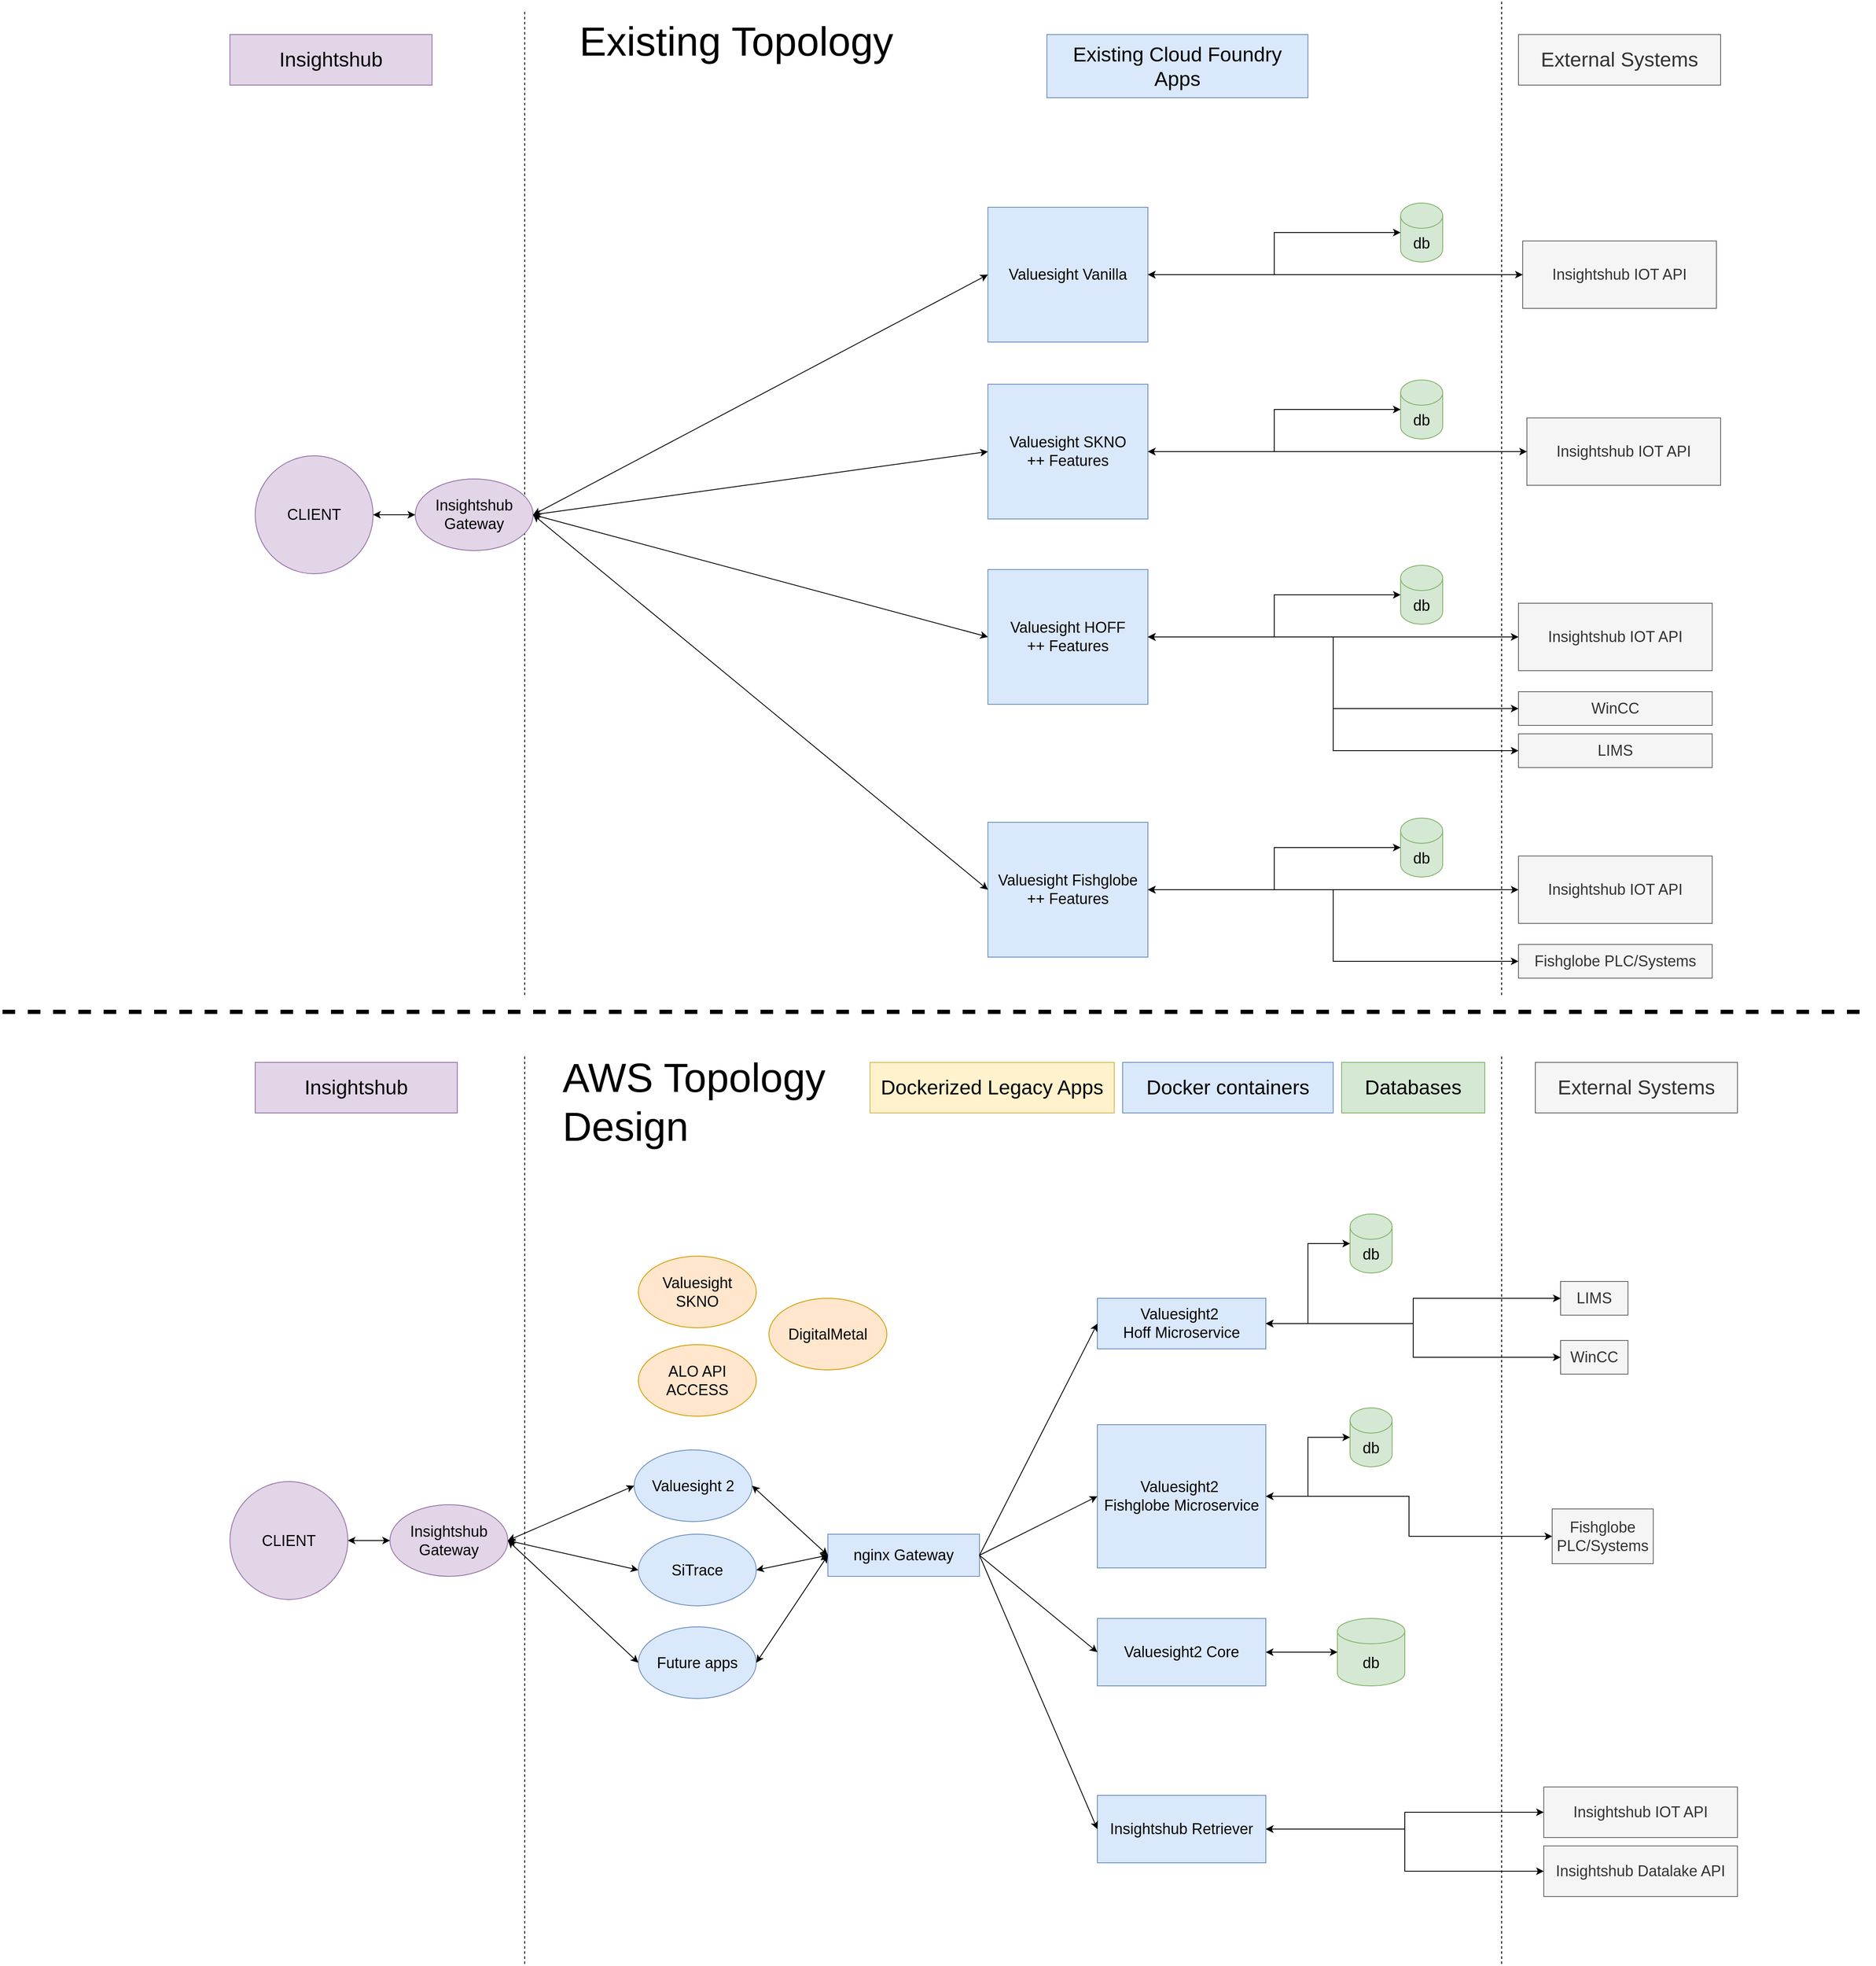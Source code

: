 <mxfile version="23.1.5" type="github">
  <diagram name="Page-1" id="oQFh9Y8Ddqjf_UyFeO39">
    <mxGraphModel dx="5519" dy="3997" grid="1" gridSize="10" guides="1" tooltips="1" connect="1" arrows="1" fold="1" page="1" pageScale="1" pageWidth="850" pageHeight="1100" math="0" shadow="0">
      <root>
        <mxCell id="0" />
        <mxCell id="1" parent="0" />
        <mxCell id="OKZUvpxN-tnt4X86LzCM-2" value="&lt;br&gt;&lt;font style=&quot;font-size: 18px;&quot;&gt;Insightshub IOT API&lt;/font&gt;&lt;div&gt;&lt;br/&gt;&lt;/div&gt;" style="rounded=0;whiteSpace=wrap;html=1;fillColor=#f5f5f5;fontColor=#333333;strokeColor=#666666;" parent="1" vertex="1">
          <mxGeometry x="-690" y="880" width="230" height="60" as="geometry" />
        </mxCell>
        <mxCell id="OKZUvpxN-tnt4X86LzCM-3" value="&lt;br&gt;&lt;font style=&quot;font-size: 18px;&quot;&gt;Insightshub Retriever&lt;/font&gt;&lt;div&gt;&lt;br/&gt;&lt;/div&gt;" style="rounded=0;whiteSpace=wrap;html=1;fillColor=#dae8fc;strokeColor=#6c8ebf;" parent="1" vertex="1">
          <mxGeometry x="-1220" y="890" width="200" height="80" as="geometry" />
        </mxCell>
        <mxCell id="OKZUvpxN-tnt4X86LzCM-7" value="&lt;font style=&quot;font-size: 18px;&quot;&gt;Valuesight2 Core&lt;br&gt;&lt;/font&gt;" style="rounded=0;whiteSpace=wrap;html=1;fillColor=#dae8fc;strokeColor=#6c8ebf;" parent="1" vertex="1">
          <mxGeometry x="-1220" y="680" width="200" height="80" as="geometry" />
        </mxCell>
        <mxCell id="OKZUvpxN-tnt4X86LzCM-9" value="&lt;div&gt;&lt;font style=&quot;font-size: 18px;&quot;&gt;Valuesight2&amp;nbsp;&lt;/font&gt;&lt;/div&gt;&lt;div&gt;&lt;font style=&quot;font-size: 18px;&quot;&gt;Hoff Microservice&lt;/font&gt;&lt;/div&gt;" style="rounded=0;whiteSpace=wrap;html=1;fillColor=#dae8fc;strokeColor=#6c8ebf;" parent="1" vertex="1">
          <mxGeometry x="-1220" y="300" width="200" height="60" as="geometry" />
        </mxCell>
        <mxCell id="OKZUvpxN-tnt4X86LzCM-11" value="&lt;div&gt;&lt;font style=&quot;font-size: 18px;&quot;&gt;Valuesight 2&lt;/font&gt;&lt;/div&gt;" style="ellipse;whiteSpace=wrap;html=1;fillColor=#dae8fc;strokeColor=#6c8ebf;" parent="1" vertex="1">
          <mxGeometry x="-1770" y="480" width="140" height="85" as="geometry" />
        </mxCell>
        <mxCell id="OKZUvpxN-tnt4X86LzCM-12" value="&lt;div&gt;&lt;font style=&quot;font-size: 18px;&quot;&gt;Valuesight2&amp;nbsp;&lt;/font&gt;&lt;/div&gt;&lt;div&gt;&lt;font style=&quot;font-size: 18px;&quot;&gt;Fishglobe Microservice&lt;br&gt;&lt;/font&gt;&lt;/div&gt;" style="rounded=0;whiteSpace=wrap;html=1;fillColor=#dae8fc;strokeColor=#6c8ebf;" parent="1" vertex="1">
          <mxGeometry x="-1220" y="450" width="200" height="170" as="geometry" />
        </mxCell>
        <mxCell id="OKZUvpxN-tnt4X86LzCM-14" value="&lt;font style=&quot;font-size: 18px;&quot;&gt;db&lt;/font&gt;" style="shape=cylinder3;whiteSpace=wrap;html=1;boundedLbl=1;backgroundOutline=1;size=15;fillColor=#d5e8d4;strokeColor=#82b366;" parent="1" vertex="1">
          <mxGeometry x="-920" y="200" width="50" height="70" as="geometry" />
        </mxCell>
        <mxCell id="OKZUvpxN-tnt4X86LzCM-17" value="&lt;font style=&quot;font-size: 18px;&quot;&gt;WinCC&lt;/font&gt;" style="rounded=0;whiteSpace=wrap;html=1;fillColor=#f5f5f5;fontColor=#333333;strokeColor=#666666;" parent="1" vertex="1">
          <mxGeometry x="-670" y="350" width="80" height="40" as="geometry" />
        </mxCell>
        <mxCell id="OKZUvpxN-tnt4X86LzCM-18" value="&lt;font style=&quot;font-size: 18px;&quot;&gt;nginx Gateway&lt;/font&gt;" style="rounded=0;whiteSpace=wrap;html=1;fillColor=#dae8fc;strokeColor=#6c8ebf;" parent="1" vertex="1">
          <mxGeometry x="-1540" y="580" width="180" height="50" as="geometry" />
        </mxCell>
        <mxCell id="OKZUvpxN-tnt4X86LzCM-20" value="&lt;font style=&quot;font-size: 18px;&quot;&gt;LIMS&lt;/font&gt;" style="rounded=0;whiteSpace=wrap;html=1;fillColor=#f5f5f5;fontColor=#333333;strokeColor=#666666;" parent="1" vertex="1">
          <mxGeometry x="-670" y="280" width="80" height="40" as="geometry" />
        </mxCell>
        <mxCell id="OKZUvpxN-tnt4X86LzCM-21" value="" style="endArrow=classic;startArrow=classic;html=1;rounded=0;exitX=1;exitY=0.5;exitDx=0;exitDy=0;entryX=0;entryY=0.5;entryDx=0;entryDy=0;entryPerimeter=0;edgeStyle=orthogonalEdgeStyle;" parent="1" source="OKZUvpxN-tnt4X86LzCM-9" target="OKZUvpxN-tnt4X86LzCM-14" edge="1">
          <mxGeometry width="50" height="50" relative="1" as="geometry">
            <mxPoint x="-890" y="395" as="sourcePoint" />
            <mxPoint x="-840" y="345" as="targetPoint" />
          </mxGeometry>
        </mxCell>
        <mxCell id="OKZUvpxN-tnt4X86LzCM-22" value="" style="endArrow=classic;startArrow=classic;html=1;rounded=0;exitX=1;exitY=0.5;exitDx=0;exitDy=0;entryX=0;entryY=0.5;entryDx=0;entryDy=0;edgeStyle=orthogonalEdgeStyle;" parent="1" source="OKZUvpxN-tnt4X86LzCM-9" target="OKZUvpxN-tnt4X86LzCM-20" edge="1">
          <mxGeometry width="50" height="50" relative="1" as="geometry">
            <mxPoint x="-1010" y="340" as="sourcePoint" />
            <mxPoint x="-840" y="275" as="targetPoint" />
          </mxGeometry>
        </mxCell>
        <mxCell id="OKZUvpxN-tnt4X86LzCM-23" value="" style="endArrow=classic;startArrow=classic;html=1;rounded=0;exitX=1;exitY=0.5;exitDx=0;exitDy=0;entryX=0;entryY=0.5;entryDx=0;entryDy=0;edgeStyle=orthogonalEdgeStyle;" parent="1" source="OKZUvpxN-tnt4X86LzCM-9" target="OKZUvpxN-tnt4X86LzCM-17" edge="1">
          <mxGeometry width="50" height="50" relative="1" as="geometry">
            <mxPoint x="-1010" y="340" as="sourcePoint" />
            <mxPoint x="-730" y="330" as="targetPoint" />
          </mxGeometry>
        </mxCell>
        <mxCell id="OKZUvpxN-tnt4X86LzCM-26" value="&lt;font style=&quot;font-size: 18px;&quot;&gt;db&lt;/font&gt;" style="shape=cylinder3;whiteSpace=wrap;html=1;boundedLbl=1;backgroundOutline=1;size=15;fillColor=#d5e8d4;strokeColor=#82b366;" parent="1" vertex="1">
          <mxGeometry x="-920" y="430" width="50" height="70" as="geometry" />
        </mxCell>
        <mxCell id="OKZUvpxN-tnt4X86LzCM-27" value="" style="endArrow=classic;startArrow=classic;html=1;rounded=0;entryX=0;entryY=0.5;entryDx=0;entryDy=0;entryPerimeter=0;edgeStyle=orthogonalEdgeStyle;exitX=1;exitY=0.5;exitDx=0;exitDy=0;" parent="1" source="OKZUvpxN-tnt4X86LzCM-12" target="OKZUvpxN-tnt4X86LzCM-26" edge="1">
          <mxGeometry width="50" height="50" relative="1" as="geometry">
            <mxPoint x="-1020" y="530" as="sourcePoint" />
            <mxPoint x="-840" y="555" as="targetPoint" />
          </mxGeometry>
        </mxCell>
        <mxCell id="OKZUvpxN-tnt4X86LzCM-28" value="&lt;font style=&quot;font-size: 18px;&quot;&gt;Fishglobe PLC/Systems&lt;br&gt;&lt;/font&gt;" style="rounded=0;whiteSpace=wrap;html=1;fillColor=#f5f5f5;fontColor=#333333;strokeColor=#666666;" parent="1" vertex="1">
          <mxGeometry x="-680" y="550" width="120" height="65" as="geometry" />
        </mxCell>
        <mxCell id="OKZUvpxN-tnt4X86LzCM-30" value="" style="endArrow=classic;startArrow=classic;html=1;rounded=0;exitX=1;exitY=0.5;exitDx=0;exitDy=0;entryX=0;entryY=0.5;entryDx=0;entryDy=0;edgeStyle=orthogonalEdgeStyle;" parent="1" source="OKZUvpxN-tnt4X86LzCM-12" target="OKZUvpxN-tnt4X86LzCM-28" edge="1">
          <mxGeometry width="50" height="50" relative="1" as="geometry">
            <mxPoint x="-1010" y="550" as="sourcePoint" />
            <mxPoint x="-850" y="505" as="targetPoint" />
          </mxGeometry>
        </mxCell>
        <mxCell id="OKZUvpxN-tnt4X86LzCM-31" value="&lt;font style=&quot;font-size: 18px;&quot;&gt;db&lt;/font&gt;" style="shape=cylinder3;whiteSpace=wrap;html=1;boundedLbl=1;backgroundOutline=1;size=15;fillColor=#d5e8d4;strokeColor=#82b366;" parent="1" vertex="1">
          <mxGeometry x="-935" y="680" width="80" height="80" as="geometry" />
        </mxCell>
        <mxCell id="OKZUvpxN-tnt4X86LzCM-35" value="" style="endArrow=classic;startArrow=classic;html=1;rounded=0;entryX=0;entryY=0.5;entryDx=0;entryDy=0;entryPerimeter=0;edgeStyle=orthogonalEdgeStyle;exitX=1;exitY=0.5;exitDx=0;exitDy=0;" parent="1" source="OKZUvpxN-tnt4X86LzCM-7" target="OKZUvpxN-tnt4X86LzCM-31" edge="1">
          <mxGeometry width="50" height="50" relative="1" as="geometry">
            <mxPoint x="-940" y="640" as="sourcePoint" />
            <mxPoint x="-780" y="600" as="targetPoint" />
          </mxGeometry>
        </mxCell>
        <mxCell id="OKZUvpxN-tnt4X86LzCM-36" value="" style="endArrow=classic;startArrow=classic;html=1;rounded=0;entryX=0;entryY=0.5;entryDx=0;entryDy=0;edgeStyle=orthogonalEdgeStyle;exitX=1;exitY=0.5;exitDx=0;exitDy=0;" parent="1" source="OKZUvpxN-tnt4X86LzCM-3" target="OKZUvpxN-tnt4X86LzCM-2" edge="1">
          <mxGeometry width="50" height="50" relative="1" as="geometry">
            <mxPoint x="-990" y="920" as="sourcePoint" />
            <mxPoint x="-910" y="920" as="targetPoint" />
          </mxGeometry>
        </mxCell>
        <mxCell id="OKZUvpxN-tnt4X86LzCM-37" value="" style="endArrow=classic;html=1;rounded=0;exitX=1;exitY=0.5;exitDx=0;exitDy=0;entryX=0;entryY=0.5;entryDx=0;entryDy=0;" parent="1" source="OKZUvpxN-tnt4X86LzCM-18" target="OKZUvpxN-tnt4X86LzCM-9" edge="1">
          <mxGeometry width="50" height="50" relative="1" as="geometry">
            <mxPoint x="-1400" y="650" as="sourcePoint" />
            <mxPoint x="-1350" y="600" as="targetPoint" />
          </mxGeometry>
        </mxCell>
        <mxCell id="OKZUvpxN-tnt4X86LzCM-38" value="" style="endArrow=classic;html=1;rounded=0;exitX=1;exitY=0.5;exitDx=0;exitDy=0;entryX=0;entryY=0.5;entryDx=0;entryDy=0;" parent="1" source="OKZUvpxN-tnt4X86LzCM-18" target="OKZUvpxN-tnt4X86LzCM-12" edge="1">
          <mxGeometry width="50" height="50" relative="1" as="geometry">
            <mxPoint x="-1470" y="740" as="sourcePoint" />
            <mxPoint x="-1210" y="340" as="targetPoint" />
          </mxGeometry>
        </mxCell>
        <mxCell id="OKZUvpxN-tnt4X86LzCM-39" value="" style="endArrow=classic;html=1;rounded=0;entryX=0;entryY=0.5;entryDx=0;entryDy=0;exitX=1;exitY=0.5;exitDx=0;exitDy=0;" parent="1" source="OKZUvpxN-tnt4X86LzCM-18" target="OKZUvpxN-tnt4X86LzCM-7" edge="1">
          <mxGeometry width="50" height="50" relative="1" as="geometry">
            <mxPoint x="-1480" y="730" as="sourcePoint" />
            <mxPoint x="-1210" y="545" as="targetPoint" />
          </mxGeometry>
        </mxCell>
        <mxCell id="OKZUvpxN-tnt4X86LzCM-40" value="" style="endArrow=classic;html=1;rounded=0;entryX=0;entryY=0.5;entryDx=0;entryDy=0;exitX=1;exitY=0.5;exitDx=0;exitDy=0;" parent="1" source="OKZUvpxN-tnt4X86LzCM-18" target="OKZUvpxN-tnt4X86LzCM-3" edge="1">
          <mxGeometry width="50" height="50" relative="1" as="geometry">
            <mxPoint x="-1490" y="705" as="sourcePoint" />
            <mxPoint x="-1210" y="730" as="targetPoint" />
          </mxGeometry>
        </mxCell>
        <mxCell id="OKZUvpxN-tnt4X86LzCM-43" value="&lt;div&gt;&lt;font style=&quot;font-size: 18px;&quot;&gt;Future apps&lt;br&gt;&lt;/font&gt;&lt;/div&gt;" style="ellipse;whiteSpace=wrap;html=1;fillColor=#dae8fc;strokeColor=#6c8ebf;" parent="1" vertex="1">
          <mxGeometry x="-1765" y="690" width="140" height="85" as="geometry" />
        </mxCell>
        <mxCell id="OKZUvpxN-tnt4X86LzCM-44" value="&lt;div&gt;&lt;font style=&quot;font-size: 18px;&quot;&gt;SiTrace&lt;/font&gt;&lt;/div&gt;" style="ellipse;whiteSpace=wrap;html=1;fillColor=#dae8fc;strokeColor=#6c8ebf;" parent="1" vertex="1">
          <mxGeometry x="-1765" y="580" width="140" height="85" as="geometry" />
        </mxCell>
        <mxCell id="OKZUvpxN-tnt4X86LzCM-45" value="" style="endArrow=classic;startArrow=classic;html=1;rounded=0;exitX=1;exitY=0.5;exitDx=0;exitDy=0;entryX=0;entryY=0.5;entryDx=0;entryDy=0;" parent="1" source="OKZUvpxN-tnt4X86LzCM-11" target="OKZUvpxN-tnt4X86LzCM-18" edge="1">
          <mxGeometry width="50" height="50" relative="1" as="geometry">
            <mxPoint x="-1710" y="460" as="sourcePoint" />
            <mxPoint x="-1660" y="410" as="targetPoint" />
          </mxGeometry>
        </mxCell>
        <mxCell id="OKZUvpxN-tnt4X86LzCM-46" value="" style="endArrow=classic;startArrow=classic;html=1;rounded=0;exitX=1;exitY=0.5;exitDx=0;exitDy=0;entryX=0;entryY=0.5;entryDx=0;entryDy=0;" parent="1" source="OKZUvpxN-tnt4X86LzCM-44" target="OKZUvpxN-tnt4X86LzCM-18" edge="1">
          <mxGeometry width="50" height="50" relative="1" as="geometry">
            <mxPoint x="-1770" y="533" as="sourcePoint" />
            <mxPoint x="-1670" y="615" as="targetPoint" />
          </mxGeometry>
        </mxCell>
        <mxCell id="OKZUvpxN-tnt4X86LzCM-47" value="" style="endArrow=classic;startArrow=classic;html=1;rounded=0;exitX=1;exitY=0.5;exitDx=0;exitDy=0;entryX=0;entryY=0.5;entryDx=0;entryDy=0;" parent="1" source="OKZUvpxN-tnt4X86LzCM-43" target="OKZUvpxN-tnt4X86LzCM-18" edge="1">
          <mxGeometry width="50" height="50" relative="1" as="geometry">
            <mxPoint x="-1770" y="643" as="sourcePoint" />
            <mxPoint x="-1670" y="615" as="targetPoint" />
          </mxGeometry>
        </mxCell>
        <mxCell id="OKZUvpxN-tnt4X86LzCM-48" value="&lt;div&gt;&lt;font style=&quot;font-size: 48px;&quot;&gt;AWS Topology&lt;/font&gt;&lt;/div&gt;&lt;div&gt;&lt;font style=&quot;font-size: 48px;&quot;&gt;Design&lt;br&gt;&lt;/font&gt;&lt;/div&gt;" style="text;html=1;spacing=5;spacingTop=-20;whiteSpace=wrap;overflow=hidden;rounded=0;" parent="1" vertex="1">
          <mxGeometry x="-1860" y="20" width="440" height="120" as="geometry" />
        </mxCell>
        <mxCell id="OKZUvpxN-tnt4X86LzCM-49" value="" style="endArrow=none;dashed=1;html=1;rounded=0;" parent="1" edge="1">
          <mxGeometry width="50" height="50" relative="1" as="geometry">
            <mxPoint x="-740" y="1090" as="sourcePoint" />
            <mxPoint x="-740" y="10" as="targetPoint" />
          </mxGeometry>
        </mxCell>
        <mxCell id="OKZUvpxN-tnt4X86LzCM-50" value="&lt;br&gt;&lt;font style=&quot;font-size: 18px;&quot;&gt;Insightshub Datalake API&lt;/font&gt;&lt;div&gt;&lt;br/&gt;&lt;/div&gt;" style="rounded=0;whiteSpace=wrap;html=1;fillColor=#f5f5f5;fontColor=#333333;strokeColor=#666666;" parent="1" vertex="1">
          <mxGeometry x="-690" y="950" width="230" height="60" as="geometry" />
        </mxCell>
        <mxCell id="OKZUvpxN-tnt4X86LzCM-52" value="" style="endArrow=classic;startArrow=classic;html=1;rounded=0;entryX=0;entryY=0.5;entryDx=0;entryDy=0;edgeStyle=orthogonalEdgeStyle;exitX=1;exitY=0.5;exitDx=0;exitDy=0;" parent="1" source="OKZUvpxN-tnt4X86LzCM-3" target="OKZUvpxN-tnt4X86LzCM-50" edge="1">
          <mxGeometry width="50" height="50" relative="1" as="geometry">
            <mxPoint x="-1010" y="940" as="sourcePoint" />
            <mxPoint x="-680" y="870" as="targetPoint" />
          </mxGeometry>
        </mxCell>
        <mxCell id="OKZUvpxN-tnt4X86LzCM-53" value="&lt;font style=&quot;font-size: 24px;&quot;&gt;Docker containers&lt;br&gt;&lt;/font&gt;" style="rounded=0;whiteSpace=wrap;html=1;fillColor=#dae8fc;strokeColor=#6c8ebf;" parent="1" vertex="1">
          <mxGeometry x="-1190" y="20" width="250" height="60" as="geometry" />
        </mxCell>
        <mxCell id="OKZUvpxN-tnt4X86LzCM-54" value="&lt;font style=&quot;font-size: 24px;&quot;&gt;Databases&lt;font&gt;&lt;br&gt;&lt;/font&gt;&lt;/font&gt;" style="rounded=0;whiteSpace=wrap;html=1;fillColor=#d5e8d4;strokeColor=#82b366;" parent="1" vertex="1">
          <mxGeometry x="-930" y="20" width="170" height="60" as="geometry" />
        </mxCell>
        <mxCell id="OKZUvpxN-tnt4X86LzCM-55" value="&lt;div&gt;&lt;font style=&quot;font-size: 18px;&quot;&gt;Valuesight SKNO&lt;/font&gt;&lt;br&gt;&lt;/div&gt;" style="ellipse;whiteSpace=wrap;html=1;fillColor=#ffe6cc;strokeColor=#d79b00;" parent="1" vertex="1">
          <mxGeometry x="-1765" y="250" width="140" height="85" as="geometry" />
        </mxCell>
        <mxCell id="OKZUvpxN-tnt4X86LzCM-56" value="&lt;div&gt;&lt;font style=&quot;font-size: 18px;&quot;&gt;ALO API ACCESS &lt;/font&gt;&lt;br&gt;&lt;/div&gt;" style="ellipse;whiteSpace=wrap;html=1;fillColor=#ffe6cc;strokeColor=#d79b00;" parent="1" vertex="1">
          <mxGeometry x="-1765" y="355" width="140" height="85" as="geometry" />
        </mxCell>
        <mxCell id="OKZUvpxN-tnt4X86LzCM-57" value="&lt;font style=&quot;font-size: 24px;&quot;&gt;Dockerized Legacy Apps&lt;font&gt;&lt;br&gt;&lt;/font&gt;&lt;/font&gt;" style="rounded=0;whiteSpace=wrap;html=1;fillColor=#fff2cc;strokeColor=#d6b656;" parent="1" vertex="1">
          <mxGeometry x="-1490" y="20" width="290" height="60" as="geometry" />
        </mxCell>
        <mxCell id="OKZUvpxN-tnt4X86LzCM-58" value="&lt;font style=&quot;font-size: 24px;&quot;&gt;External Systems&lt;br&gt;&lt;/font&gt;" style="rounded=0;whiteSpace=wrap;html=1;fillColor=#f5f5f5;strokeColor=#666666;fontColor=#333333;" parent="1" vertex="1">
          <mxGeometry x="-700" y="20" width="240" height="60" as="geometry" />
        </mxCell>
        <mxCell id="OKZUvpxN-tnt4X86LzCM-59" value="" style="endArrow=none;dashed=1;html=1;rounded=0;" parent="1" edge="1">
          <mxGeometry width="50" height="50" relative="1" as="geometry">
            <mxPoint x="-1900" y="1090" as="sourcePoint" />
            <mxPoint x="-1900" y="10" as="targetPoint" />
          </mxGeometry>
        </mxCell>
        <mxCell id="OKZUvpxN-tnt4X86LzCM-60" value="&lt;div&gt;&lt;font style=&quot;font-size: 18px;&quot;&gt;Insightshub Gateway&lt;/font&gt;&lt;br&gt;&lt;/div&gt;" style="ellipse;whiteSpace=wrap;html=1;fillColor=#e1d5e7;strokeColor=#9673a6;" parent="1" vertex="1">
          <mxGeometry x="-2060" y="545" width="140" height="85" as="geometry" />
        </mxCell>
        <mxCell id="OKZUvpxN-tnt4X86LzCM-63" value="&lt;font style=&quot;font-size: 18px;&quot;&gt;CLIENT&lt;/font&gt;" style="ellipse;whiteSpace=wrap;html=1;aspect=fixed;fillColor=#e1d5e7;strokeColor=#9673a6;" parent="1" vertex="1">
          <mxGeometry x="-2250" y="517.5" width="140" height="140" as="geometry" />
        </mxCell>
        <mxCell id="OKZUvpxN-tnt4X86LzCM-64" value="&lt;font style=&quot;font-size: 24px;&quot;&gt;Insightshub&lt;font&gt;&lt;br&gt;&lt;/font&gt;&lt;/font&gt;" style="rounded=0;whiteSpace=wrap;html=1;fillColor=#e1d5e7;strokeColor=#9673a6;" parent="1" vertex="1">
          <mxGeometry x="-2220" y="20" width="240" height="60" as="geometry" />
        </mxCell>
        <mxCell id="OKZUvpxN-tnt4X86LzCM-69" value="&lt;div&gt;&lt;font style=&quot;font-size: 18px;&quot;&gt;DigitalMetal&lt;/font&gt;&lt;br&gt;&lt;/div&gt;" style="ellipse;whiteSpace=wrap;html=1;fillColor=#ffe6cc;strokeColor=#d79b00;" parent="1" vertex="1">
          <mxGeometry x="-1610" y="300" width="140" height="85" as="geometry" />
        </mxCell>
        <mxCell id="Epmgn_ViTjzAEFt2jfrE-1" value="&lt;div&gt;&lt;font style=&quot;font-size: 48px;&quot;&gt;Existing Topology&lt;br&gt;&lt;/font&gt;&lt;/div&gt;" style="text;html=1;spacing=5;spacingTop=-20;whiteSpace=wrap;overflow=hidden;rounded=0;" vertex="1" parent="1">
          <mxGeometry x="-1840" y="-1210" width="440" height="120" as="geometry" />
        </mxCell>
        <mxCell id="Epmgn_ViTjzAEFt2jfrE-2" value="" style="endArrow=none;dashed=1;html=1;rounded=0;strokeWidth=5;" edge="1" parent="1">
          <mxGeometry width="50" height="50" relative="1" as="geometry">
            <mxPoint x="-2520" y="-40" as="sourcePoint" />
            <mxPoint x="-300" y="-40" as="targetPoint" />
          </mxGeometry>
        </mxCell>
        <mxCell id="Epmgn_ViTjzAEFt2jfrE-3" value="&lt;div&gt;&lt;font style=&quot;font-size: 18px;&quot;&gt;Valuesight Vanilla&lt;br&gt;&lt;/font&gt;&lt;/div&gt;" style="rounded=0;whiteSpace=wrap;html=1;fillColor=#dae8fc;strokeColor=#6c8ebf;" vertex="1" parent="1">
          <mxGeometry x="-1350" y="-995" width="190" height="160" as="geometry" />
        </mxCell>
        <mxCell id="Epmgn_ViTjzAEFt2jfrE-4" value="&lt;font style=&quot;font-size: 18px;&quot;&gt;db&lt;/font&gt;" style="shape=cylinder3;whiteSpace=wrap;html=1;boundedLbl=1;backgroundOutline=1;size=15;fillColor=#d5e8d4;strokeColor=#82b366;" vertex="1" parent="1">
          <mxGeometry x="-860" y="-1000" width="50" height="70" as="geometry" />
        </mxCell>
        <mxCell id="Epmgn_ViTjzAEFt2jfrE-5" value="&lt;br&gt;&lt;font style=&quot;font-size: 18px;&quot;&gt;Insightshub IOT API&lt;/font&gt;&lt;div&gt;&lt;br/&gt;&lt;/div&gt;" style="rounded=0;whiteSpace=wrap;html=1;fillColor=#f5f5f5;fontColor=#333333;strokeColor=#666666;" vertex="1" parent="1">
          <mxGeometry x="-715" y="-955" width="230" height="80" as="geometry" />
        </mxCell>
        <mxCell id="Epmgn_ViTjzAEFt2jfrE-6" value="" style="endArrow=none;dashed=1;html=1;rounded=0;" edge="1" parent="1">
          <mxGeometry width="50" height="50" relative="1" as="geometry">
            <mxPoint x="-740" y="-60" as="sourcePoint" />
            <mxPoint x="-740" y="-1240" as="targetPoint" />
          </mxGeometry>
        </mxCell>
        <mxCell id="Epmgn_ViTjzAEFt2jfrE-7" value="&lt;font style=&quot;font-size: 24px;&quot;&gt;External Systems&lt;br&gt;&lt;/font&gt;" style="rounded=0;whiteSpace=wrap;html=1;fillColor=#f5f5f5;strokeColor=#666666;fontColor=#333333;" vertex="1" parent="1">
          <mxGeometry x="-720" y="-1200" width="240" height="60" as="geometry" />
        </mxCell>
        <mxCell id="Epmgn_ViTjzAEFt2jfrE-8" value="" style="endArrow=classic;startArrow=classic;html=1;rounded=0;entryX=0;entryY=0.5;entryDx=0;entryDy=0;entryPerimeter=0;exitX=1;exitY=0.5;exitDx=0;exitDy=0;edgeStyle=orthogonalEdgeStyle;" edge="1" parent="1" source="Epmgn_ViTjzAEFt2jfrE-3" target="Epmgn_ViTjzAEFt2jfrE-4">
          <mxGeometry width="50" height="50" relative="1" as="geometry">
            <mxPoint x="-1260" y="-650" as="sourcePoint" />
            <mxPoint x="-1210" y="-700" as="targetPoint" />
          </mxGeometry>
        </mxCell>
        <mxCell id="Epmgn_ViTjzAEFt2jfrE-9" value="" style="endArrow=classic;startArrow=classic;html=1;rounded=0;entryX=0;entryY=0.5;entryDx=0;entryDy=0;exitX=1;exitY=0.5;exitDx=0;exitDy=0;edgeStyle=orthogonalEdgeStyle;" edge="1" parent="1" source="Epmgn_ViTjzAEFt2jfrE-3" target="Epmgn_ViTjzAEFt2jfrE-5">
          <mxGeometry width="50" height="50" relative="1" as="geometry">
            <mxPoint x="-960" y="-900" as="sourcePoint" />
            <mxPoint x="-850" y="-955" as="targetPoint" />
          </mxGeometry>
        </mxCell>
        <mxCell id="Epmgn_ViTjzAEFt2jfrE-10" value="&lt;div&gt;&lt;font style=&quot;font-size: 18px;&quot;&gt;Valuesight SKNO&lt;/font&gt;&lt;/div&gt;&lt;div&gt;&lt;font style=&quot;font-size: 18px;&quot;&gt;++ Features&lt;br&gt;&lt;/font&gt;&lt;/div&gt;" style="rounded=0;whiteSpace=wrap;html=1;fillColor=#dae8fc;strokeColor=#6c8ebf;" vertex="1" parent="1">
          <mxGeometry x="-1350" y="-785" width="190" height="160" as="geometry" />
        </mxCell>
        <mxCell id="Epmgn_ViTjzAEFt2jfrE-11" value="&lt;font style=&quot;font-size: 18px;&quot;&gt;db&lt;/font&gt;" style="shape=cylinder3;whiteSpace=wrap;html=1;boundedLbl=1;backgroundOutline=1;size=15;fillColor=#d5e8d4;strokeColor=#82b366;" vertex="1" parent="1">
          <mxGeometry x="-860" y="-790" width="50" height="70" as="geometry" />
        </mxCell>
        <mxCell id="Epmgn_ViTjzAEFt2jfrE-12" value="&lt;br&gt;&lt;font style=&quot;font-size: 18px;&quot;&gt;Insightshub IOT API&lt;/font&gt;&lt;div&gt;&lt;br/&gt;&lt;/div&gt;" style="rounded=0;whiteSpace=wrap;html=1;fillColor=#f5f5f5;fontColor=#333333;strokeColor=#666666;" vertex="1" parent="1">
          <mxGeometry x="-710" y="-745" width="230" height="80" as="geometry" />
        </mxCell>
        <mxCell id="Epmgn_ViTjzAEFt2jfrE-13" value="" style="endArrow=classic;startArrow=classic;html=1;rounded=0;entryX=0;entryY=0.5;entryDx=0;entryDy=0;entryPerimeter=0;exitX=1;exitY=0.5;exitDx=0;exitDy=0;edgeStyle=orthogonalEdgeStyle;" edge="1" parent="1" source="Epmgn_ViTjzAEFt2jfrE-10" target="Epmgn_ViTjzAEFt2jfrE-11">
          <mxGeometry width="50" height="50" relative="1" as="geometry">
            <mxPoint x="-1260" y="-440" as="sourcePoint" />
            <mxPoint x="-1210" y="-490" as="targetPoint" />
          </mxGeometry>
        </mxCell>
        <mxCell id="Epmgn_ViTjzAEFt2jfrE-14" value="" style="endArrow=classic;startArrow=classic;html=1;rounded=0;entryX=0;entryY=0.5;entryDx=0;entryDy=0;exitX=1;exitY=0.5;exitDx=0;exitDy=0;edgeStyle=orthogonalEdgeStyle;" edge="1" parent="1" source="Epmgn_ViTjzAEFt2jfrE-10" target="Epmgn_ViTjzAEFt2jfrE-12">
          <mxGeometry width="50" height="50" relative="1" as="geometry">
            <mxPoint x="-960" y="-690" as="sourcePoint" />
            <mxPoint x="-850" y="-745" as="targetPoint" />
          </mxGeometry>
        </mxCell>
        <mxCell id="Epmgn_ViTjzAEFt2jfrE-15" value="&lt;div&gt;&lt;font style=&quot;font-size: 18px;&quot;&gt;Valuesight HOFF&lt;/font&gt;&lt;/div&gt;&lt;div&gt;&lt;font style=&quot;font-size: 18px;&quot;&gt;++ Features&lt;br&gt;&lt;/font&gt;&lt;/div&gt;" style="rounded=0;whiteSpace=wrap;html=1;fillColor=#dae8fc;strokeColor=#6c8ebf;" vertex="1" parent="1">
          <mxGeometry x="-1350" y="-565" width="190" height="160" as="geometry" />
        </mxCell>
        <mxCell id="Epmgn_ViTjzAEFt2jfrE-16" value="&lt;font style=&quot;font-size: 18px;&quot;&gt;db&lt;/font&gt;" style="shape=cylinder3;whiteSpace=wrap;html=1;boundedLbl=1;backgroundOutline=1;size=15;fillColor=#d5e8d4;strokeColor=#82b366;" vertex="1" parent="1">
          <mxGeometry x="-860" y="-570" width="50" height="70" as="geometry" />
        </mxCell>
        <mxCell id="Epmgn_ViTjzAEFt2jfrE-17" value="&lt;br&gt;&lt;font style=&quot;font-size: 18px;&quot;&gt;Insightshub IOT API&lt;/font&gt;&lt;div&gt;&lt;br/&gt;&lt;/div&gt;" style="rounded=0;whiteSpace=wrap;html=1;fillColor=#f5f5f5;fontColor=#333333;strokeColor=#666666;" vertex="1" parent="1">
          <mxGeometry x="-720" y="-525" width="230" height="80" as="geometry" />
        </mxCell>
        <mxCell id="Epmgn_ViTjzAEFt2jfrE-18" value="" style="endArrow=classic;startArrow=classic;html=1;rounded=0;entryX=0;entryY=0.5;entryDx=0;entryDy=0;entryPerimeter=0;exitX=1;exitY=0.5;exitDx=0;exitDy=0;edgeStyle=orthogonalEdgeStyle;" edge="1" parent="1" source="Epmgn_ViTjzAEFt2jfrE-15" target="Epmgn_ViTjzAEFt2jfrE-16">
          <mxGeometry width="50" height="50" relative="1" as="geometry">
            <mxPoint x="-1260" y="-220" as="sourcePoint" />
            <mxPoint x="-1210" y="-270" as="targetPoint" />
          </mxGeometry>
        </mxCell>
        <mxCell id="Epmgn_ViTjzAEFt2jfrE-19" value="" style="endArrow=classic;startArrow=classic;html=1;rounded=0;entryX=0;entryY=0.5;entryDx=0;entryDy=0;exitX=1;exitY=0.5;exitDx=0;exitDy=0;edgeStyle=orthogonalEdgeStyle;" edge="1" parent="1" source="Epmgn_ViTjzAEFt2jfrE-15" target="Epmgn_ViTjzAEFt2jfrE-17">
          <mxGeometry width="50" height="50" relative="1" as="geometry">
            <mxPoint x="-960" y="-470" as="sourcePoint" />
            <mxPoint x="-850" y="-525" as="targetPoint" />
          </mxGeometry>
        </mxCell>
        <mxCell id="Epmgn_ViTjzAEFt2jfrE-20" value="&lt;br&gt;&lt;font style=&quot;font-size: 18px;&quot;&gt;WinCC&lt;br&gt;&lt;/font&gt;&lt;div&gt;&lt;br&gt;&lt;/div&gt;" style="rounded=0;whiteSpace=wrap;html=1;fillColor=#f5f5f5;fontColor=#333333;strokeColor=#666666;" vertex="1" parent="1">
          <mxGeometry x="-720" y="-420" width="230" height="40" as="geometry" />
        </mxCell>
        <mxCell id="Epmgn_ViTjzAEFt2jfrE-21" value="&lt;br&gt;&lt;font style=&quot;font-size: 18px;&quot;&gt;LIMS&lt;br&gt;&lt;/font&gt;&lt;div&gt;&lt;br&gt;&lt;/div&gt;" style="rounded=0;whiteSpace=wrap;html=1;fillColor=#f5f5f5;fontColor=#333333;strokeColor=#666666;" vertex="1" parent="1">
          <mxGeometry x="-720" y="-370" width="230" height="40" as="geometry" />
        </mxCell>
        <mxCell id="Epmgn_ViTjzAEFt2jfrE-22" value="" style="endArrow=classic;startArrow=classic;html=1;rounded=0;entryX=0;entryY=0.5;entryDx=0;entryDy=0;exitX=1;exitY=0.5;exitDx=0;exitDy=0;edgeStyle=orthogonalEdgeStyle;" edge="1" parent="1" source="Epmgn_ViTjzAEFt2jfrE-15" target="Epmgn_ViTjzAEFt2jfrE-20">
          <mxGeometry width="50" height="50" relative="1" as="geometry">
            <mxPoint x="-960" y="-470" as="sourcePoint" />
            <mxPoint x="-710" y="-469" as="targetPoint" />
          </mxGeometry>
        </mxCell>
        <mxCell id="Epmgn_ViTjzAEFt2jfrE-23" value="" style="endArrow=classic;startArrow=classic;html=1;rounded=0;entryX=0;entryY=0.5;entryDx=0;entryDy=0;exitX=1;exitY=0.5;exitDx=0;exitDy=0;edgeStyle=orthogonalEdgeStyle;" edge="1" parent="1" source="Epmgn_ViTjzAEFt2jfrE-15" target="Epmgn_ViTjzAEFt2jfrE-21">
          <mxGeometry width="50" height="50" relative="1" as="geometry">
            <mxPoint x="-960" y="-470" as="sourcePoint" />
            <mxPoint x="-710" y="-390" as="targetPoint" />
          </mxGeometry>
        </mxCell>
        <mxCell id="Epmgn_ViTjzAEFt2jfrE-24" value="&lt;div&gt;&lt;font style=&quot;font-size: 18px;&quot;&gt;Valuesight Fishglobe&lt;/font&gt;&lt;/div&gt;&lt;div&gt;&lt;font style=&quot;font-size: 18px;&quot;&gt;++ Features&lt;br&gt;&lt;/font&gt;&lt;/div&gt;" style="rounded=0;whiteSpace=wrap;html=1;fillColor=#dae8fc;strokeColor=#6c8ebf;" vertex="1" parent="1">
          <mxGeometry x="-1350" y="-265" width="190" height="160" as="geometry" />
        </mxCell>
        <mxCell id="Epmgn_ViTjzAEFt2jfrE-25" value="&lt;font style=&quot;font-size: 18px;&quot;&gt;db&lt;/font&gt;" style="shape=cylinder3;whiteSpace=wrap;html=1;boundedLbl=1;backgroundOutline=1;size=15;fillColor=#d5e8d4;strokeColor=#82b366;" vertex="1" parent="1">
          <mxGeometry x="-860" y="-270" width="50" height="70" as="geometry" />
        </mxCell>
        <mxCell id="Epmgn_ViTjzAEFt2jfrE-26" value="&lt;br&gt;&lt;font style=&quot;font-size: 18px;&quot;&gt;Insightshub IOT API&lt;/font&gt;&lt;div&gt;&lt;br/&gt;&lt;/div&gt;" style="rounded=0;whiteSpace=wrap;html=1;fillColor=#f5f5f5;fontColor=#333333;strokeColor=#666666;" vertex="1" parent="1">
          <mxGeometry x="-720" y="-225" width="230" height="80" as="geometry" />
        </mxCell>
        <mxCell id="Epmgn_ViTjzAEFt2jfrE-27" value="" style="endArrow=classic;startArrow=classic;html=1;rounded=0;entryX=0;entryY=0.5;entryDx=0;entryDy=0;entryPerimeter=0;exitX=1;exitY=0.5;exitDx=0;exitDy=0;edgeStyle=orthogonalEdgeStyle;" edge="1" parent="1" source="Epmgn_ViTjzAEFt2jfrE-24" target="Epmgn_ViTjzAEFt2jfrE-25">
          <mxGeometry width="50" height="50" relative="1" as="geometry">
            <mxPoint x="-1260" y="80" as="sourcePoint" />
            <mxPoint x="-1210" y="30" as="targetPoint" />
          </mxGeometry>
        </mxCell>
        <mxCell id="Epmgn_ViTjzAEFt2jfrE-28" value="" style="endArrow=classic;startArrow=classic;html=1;rounded=0;entryX=0;entryY=0.5;entryDx=0;entryDy=0;exitX=1;exitY=0.5;exitDx=0;exitDy=0;edgeStyle=orthogonalEdgeStyle;" edge="1" parent="1" source="Epmgn_ViTjzAEFt2jfrE-24" target="Epmgn_ViTjzAEFt2jfrE-26">
          <mxGeometry width="50" height="50" relative="1" as="geometry">
            <mxPoint x="-960" y="-170" as="sourcePoint" />
            <mxPoint x="-850" y="-225" as="targetPoint" />
          </mxGeometry>
        </mxCell>
        <mxCell id="Epmgn_ViTjzAEFt2jfrE-29" value="&lt;br&gt;&lt;font style=&quot;font-size: 18px;&quot;&gt;Fishglobe PLC/Systems&lt;br&gt;&lt;/font&gt;&lt;div&gt;&lt;br&gt;&lt;/div&gt;" style="rounded=0;whiteSpace=wrap;html=1;fillColor=#f5f5f5;fontColor=#333333;strokeColor=#666666;" vertex="1" parent="1">
          <mxGeometry x="-720" y="-120" width="230" height="40" as="geometry" />
        </mxCell>
        <mxCell id="Epmgn_ViTjzAEFt2jfrE-31" value="" style="endArrow=classic;startArrow=classic;html=1;rounded=0;entryX=0;entryY=0.5;entryDx=0;entryDy=0;exitX=1;exitY=0.5;exitDx=0;exitDy=0;edgeStyle=orthogonalEdgeStyle;" edge="1" parent="1" source="Epmgn_ViTjzAEFt2jfrE-24" target="Epmgn_ViTjzAEFt2jfrE-29">
          <mxGeometry width="50" height="50" relative="1" as="geometry">
            <mxPoint x="-960" y="-170" as="sourcePoint" />
            <mxPoint x="-710" y="-169" as="targetPoint" />
          </mxGeometry>
        </mxCell>
        <mxCell id="Epmgn_ViTjzAEFt2jfrE-35" value="&lt;font style=&quot;font-size: 24px;&quot;&gt;Insightshub&lt;font&gt;&lt;br&gt;&lt;/font&gt;&lt;/font&gt;" style="rounded=0;whiteSpace=wrap;html=1;fillColor=#e1d5e7;strokeColor=#9673a6;" vertex="1" parent="1">
          <mxGeometry x="-2250" y="-1200" width="240" height="60" as="geometry" />
        </mxCell>
        <mxCell id="Epmgn_ViTjzAEFt2jfrE-36" value="" style="endArrow=none;dashed=1;html=1;rounded=0;" edge="1" parent="1">
          <mxGeometry width="50" height="50" relative="1" as="geometry">
            <mxPoint x="-1900" y="-60" as="sourcePoint" />
            <mxPoint x="-1900" y="-1230" as="targetPoint" />
          </mxGeometry>
        </mxCell>
        <mxCell id="Epmgn_ViTjzAEFt2jfrE-37" value="&lt;div&gt;&lt;font style=&quot;font-size: 24px;&quot;&gt;Existing Cloud Foundry Apps&lt;br&gt;&lt;/font&gt;&lt;/div&gt;" style="rounded=0;whiteSpace=wrap;html=1;fillColor=#dae8fc;strokeColor=#6c8ebf;" vertex="1" parent="1">
          <mxGeometry x="-1280" y="-1200" width="310" height="75" as="geometry" />
        </mxCell>
        <mxCell id="Epmgn_ViTjzAEFt2jfrE-38" value="" style="endArrow=classic;startArrow=classic;html=1;rounded=0;exitX=1;exitY=0.5;exitDx=0;exitDy=0;entryX=0;entryY=0.5;entryDx=0;entryDy=0;" edge="1" parent="1" source="OKZUvpxN-tnt4X86LzCM-60" target="OKZUvpxN-tnt4X86LzCM-11">
          <mxGeometry width="50" height="50" relative="1" as="geometry">
            <mxPoint x="-1910" y="590" as="sourcePoint" />
            <mxPoint x="-1820" y="672" as="targetPoint" />
          </mxGeometry>
        </mxCell>
        <mxCell id="Epmgn_ViTjzAEFt2jfrE-39" value="" style="endArrow=classic;startArrow=classic;html=1;rounded=0;exitX=1;exitY=0.5;exitDx=0;exitDy=0;entryX=0;entryY=0.5;entryDx=0;entryDy=0;" edge="1" parent="1" source="OKZUvpxN-tnt4X86LzCM-60" target="OKZUvpxN-tnt4X86LzCM-44">
          <mxGeometry width="50" height="50" relative="1" as="geometry">
            <mxPoint x="-1910" y="598" as="sourcePoint" />
            <mxPoint x="-1760" y="533" as="targetPoint" />
          </mxGeometry>
        </mxCell>
        <mxCell id="Epmgn_ViTjzAEFt2jfrE-40" value="" style="endArrow=classic;startArrow=classic;html=1;rounded=0;exitX=1;exitY=0.5;exitDx=0;exitDy=0;entryX=0;entryY=0.5;entryDx=0;entryDy=0;" edge="1" parent="1" source="OKZUvpxN-tnt4X86LzCM-60" target="OKZUvpxN-tnt4X86LzCM-43">
          <mxGeometry width="50" height="50" relative="1" as="geometry">
            <mxPoint x="-1900" y="608" as="sourcePoint" />
            <mxPoint x="-1750" y="543" as="targetPoint" />
          </mxGeometry>
        </mxCell>
        <mxCell id="Epmgn_ViTjzAEFt2jfrE-41" value="" style="endArrow=classic;startArrow=classic;html=1;rounded=0;exitX=1;exitY=0.5;exitDx=0;exitDy=0;entryX=0;entryY=0.5;entryDx=0;entryDy=0;" edge="1" parent="1" source="OKZUvpxN-tnt4X86LzCM-63" target="OKZUvpxN-tnt4X86LzCM-60">
          <mxGeometry width="50" height="50" relative="1" as="geometry">
            <mxPoint x="-1890" y="618" as="sourcePoint" />
            <mxPoint x="-1740" y="553" as="targetPoint" />
          </mxGeometry>
        </mxCell>
        <mxCell id="Epmgn_ViTjzAEFt2jfrE-42" value="&lt;div&gt;&lt;font style=&quot;font-size: 18px;&quot;&gt;Insightshub Gateway&lt;/font&gt;&lt;br&gt;&lt;/div&gt;" style="ellipse;whiteSpace=wrap;html=1;fillColor=#e1d5e7;strokeColor=#9673a6;" vertex="1" parent="1">
          <mxGeometry x="-2030" y="-672.5" width="140" height="85" as="geometry" />
        </mxCell>
        <mxCell id="Epmgn_ViTjzAEFt2jfrE-43" value="&lt;font style=&quot;font-size: 18px;&quot;&gt;CLIENT&lt;/font&gt;" style="ellipse;whiteSpace=wrap;html=1;aspect=fixed;fillColor=#e1d5e7;strokeColor=#9673a6;" vertex="1" parent="1">
          <mxGeometry x="-2220" y="-700" width="140" height="140" as="geometry" />
        </mxCell>
        <mxCell id="Epmgn_ViTjzAEFt2jfrE-44" value="" style="endArrow=classic;startArrow=classic;html=1;rounded=0;exitX=1;exitY=0.5;exitDx=0;exitDy=0;entryX=0;entryY=0.5;entryDx=0;entryDy=0;" edge="1" parent="1" source="Epmgn_ViTjzAEFt2jfrE-42" target="Epmgn_ViTjzAEFt2jfrE-3">
          <mxGeometry width="50" height="50" relative="1" as="geometry">
            <mxPoint x="-1880" y="-627.5" as="sourcePoint" />
            <mxPoint x="-1740" y="-694.5" as="targetPoint" />
          </mxGeometry>
        </mxCell>
        <mxCell id="Epmgn_ViTjzAEFt2jfrE-45" value="" style="endArrow=classic;startArrow=classic;html=1;rounded=0;exitX=1;exitY=0.5;exitDx=0;exitDy=0;entryX=0;entryY=0.5;entryDx=0;entryDy=0;" edge="1" parent="1" source="Epmgn_ViTjzAEFt2jfrE-42" target="Epmgn_ViTjzAEFt2jfrE-10">
          <mxGeometry width="50" height="50" relative="1" as="geometry">
            <mxPoint x="-1880" y="-619.5" as="sourcePoint" />
            <mxPoint x="-1735" y="-594.5" as="targetPoint" />
          </mxGeometry>
        </mxCell>
        <mxCell id="Epmgn_ViTjzAEFt2jfrE-46" value="" style="endArrow=classic;startArrow=classic;html=1;rounded=0;exitX=1;exitY=0.5;exitDx=0;exitDy=0;entryX=0;entryY=0.5;entryDx=0;entryDy=0;" edge="1" parent="1" source="Epmgn_ViTjzAEFt2jfrE-42" target="Epmgn_ViTjzAEFt2jfrE-15">
          <mxGeometry width="50" height="50" relative="1" as="geometry">
            <mxPoint x="-1870" y="-609.5" as="sourcePoint" />
            <mxPoint x="-1735" y="-484.5" as="targetPoint" />
          </mxGeometry>
        </mxCell>
        <mxCell id="Epmgn_ViTjzAEFt2jfrE-47" value="" style="endArrow=classic;startArrow=classic;html=1;rounded=0;exitX=1;exitY=0.5;exitDx=0;exitDy=0;entryX=0;entryY=0.5;entryDx=0;entryDy=0;" edge="1" parent="1" source="Epmgn_ViTjzAEFt2jfrE-43" target="Epmgn_ViTjzAEFt2jfrE-42">
          <mxGeometry width="50" height="50" relative="1" as="geometry">
            <mxPoint x="-1860" y="-599.5" as="sourcePoint" />
            <mxPoint x="-1710" y="-664.5" as="targetPoint" />
          </mxGeometry>
        </mxCell>
        <mxCell id="Epmgn_ViTjzAEFt2jfrE-48" value="" style="endArrow=classic;startArrow=classic;html=1;rounded=0;exitX=1;exitY=0.5;exitDx=0;exitDy=0;entryX=0;entryY=0.5;entryDx=0;entryDy=0;" edge="1" parent="1" source="Epmgn_ViTjzAEFt2jfrE-42" target="Epmgn_ViTjzAEFt2jfrE-24">
          <mxGeometry width="50" height="50" relative="1" as="geometry">
            <mxPoint x="-1880" y="-620" as="sourcePoint" />
            <mxPoint x="-1150" y="-470" as="targetPoint" />
          </mxGeometry>
        </mxCell>
      </root>
    </mxGraphModel>
  </diagram>
</mxfile>

